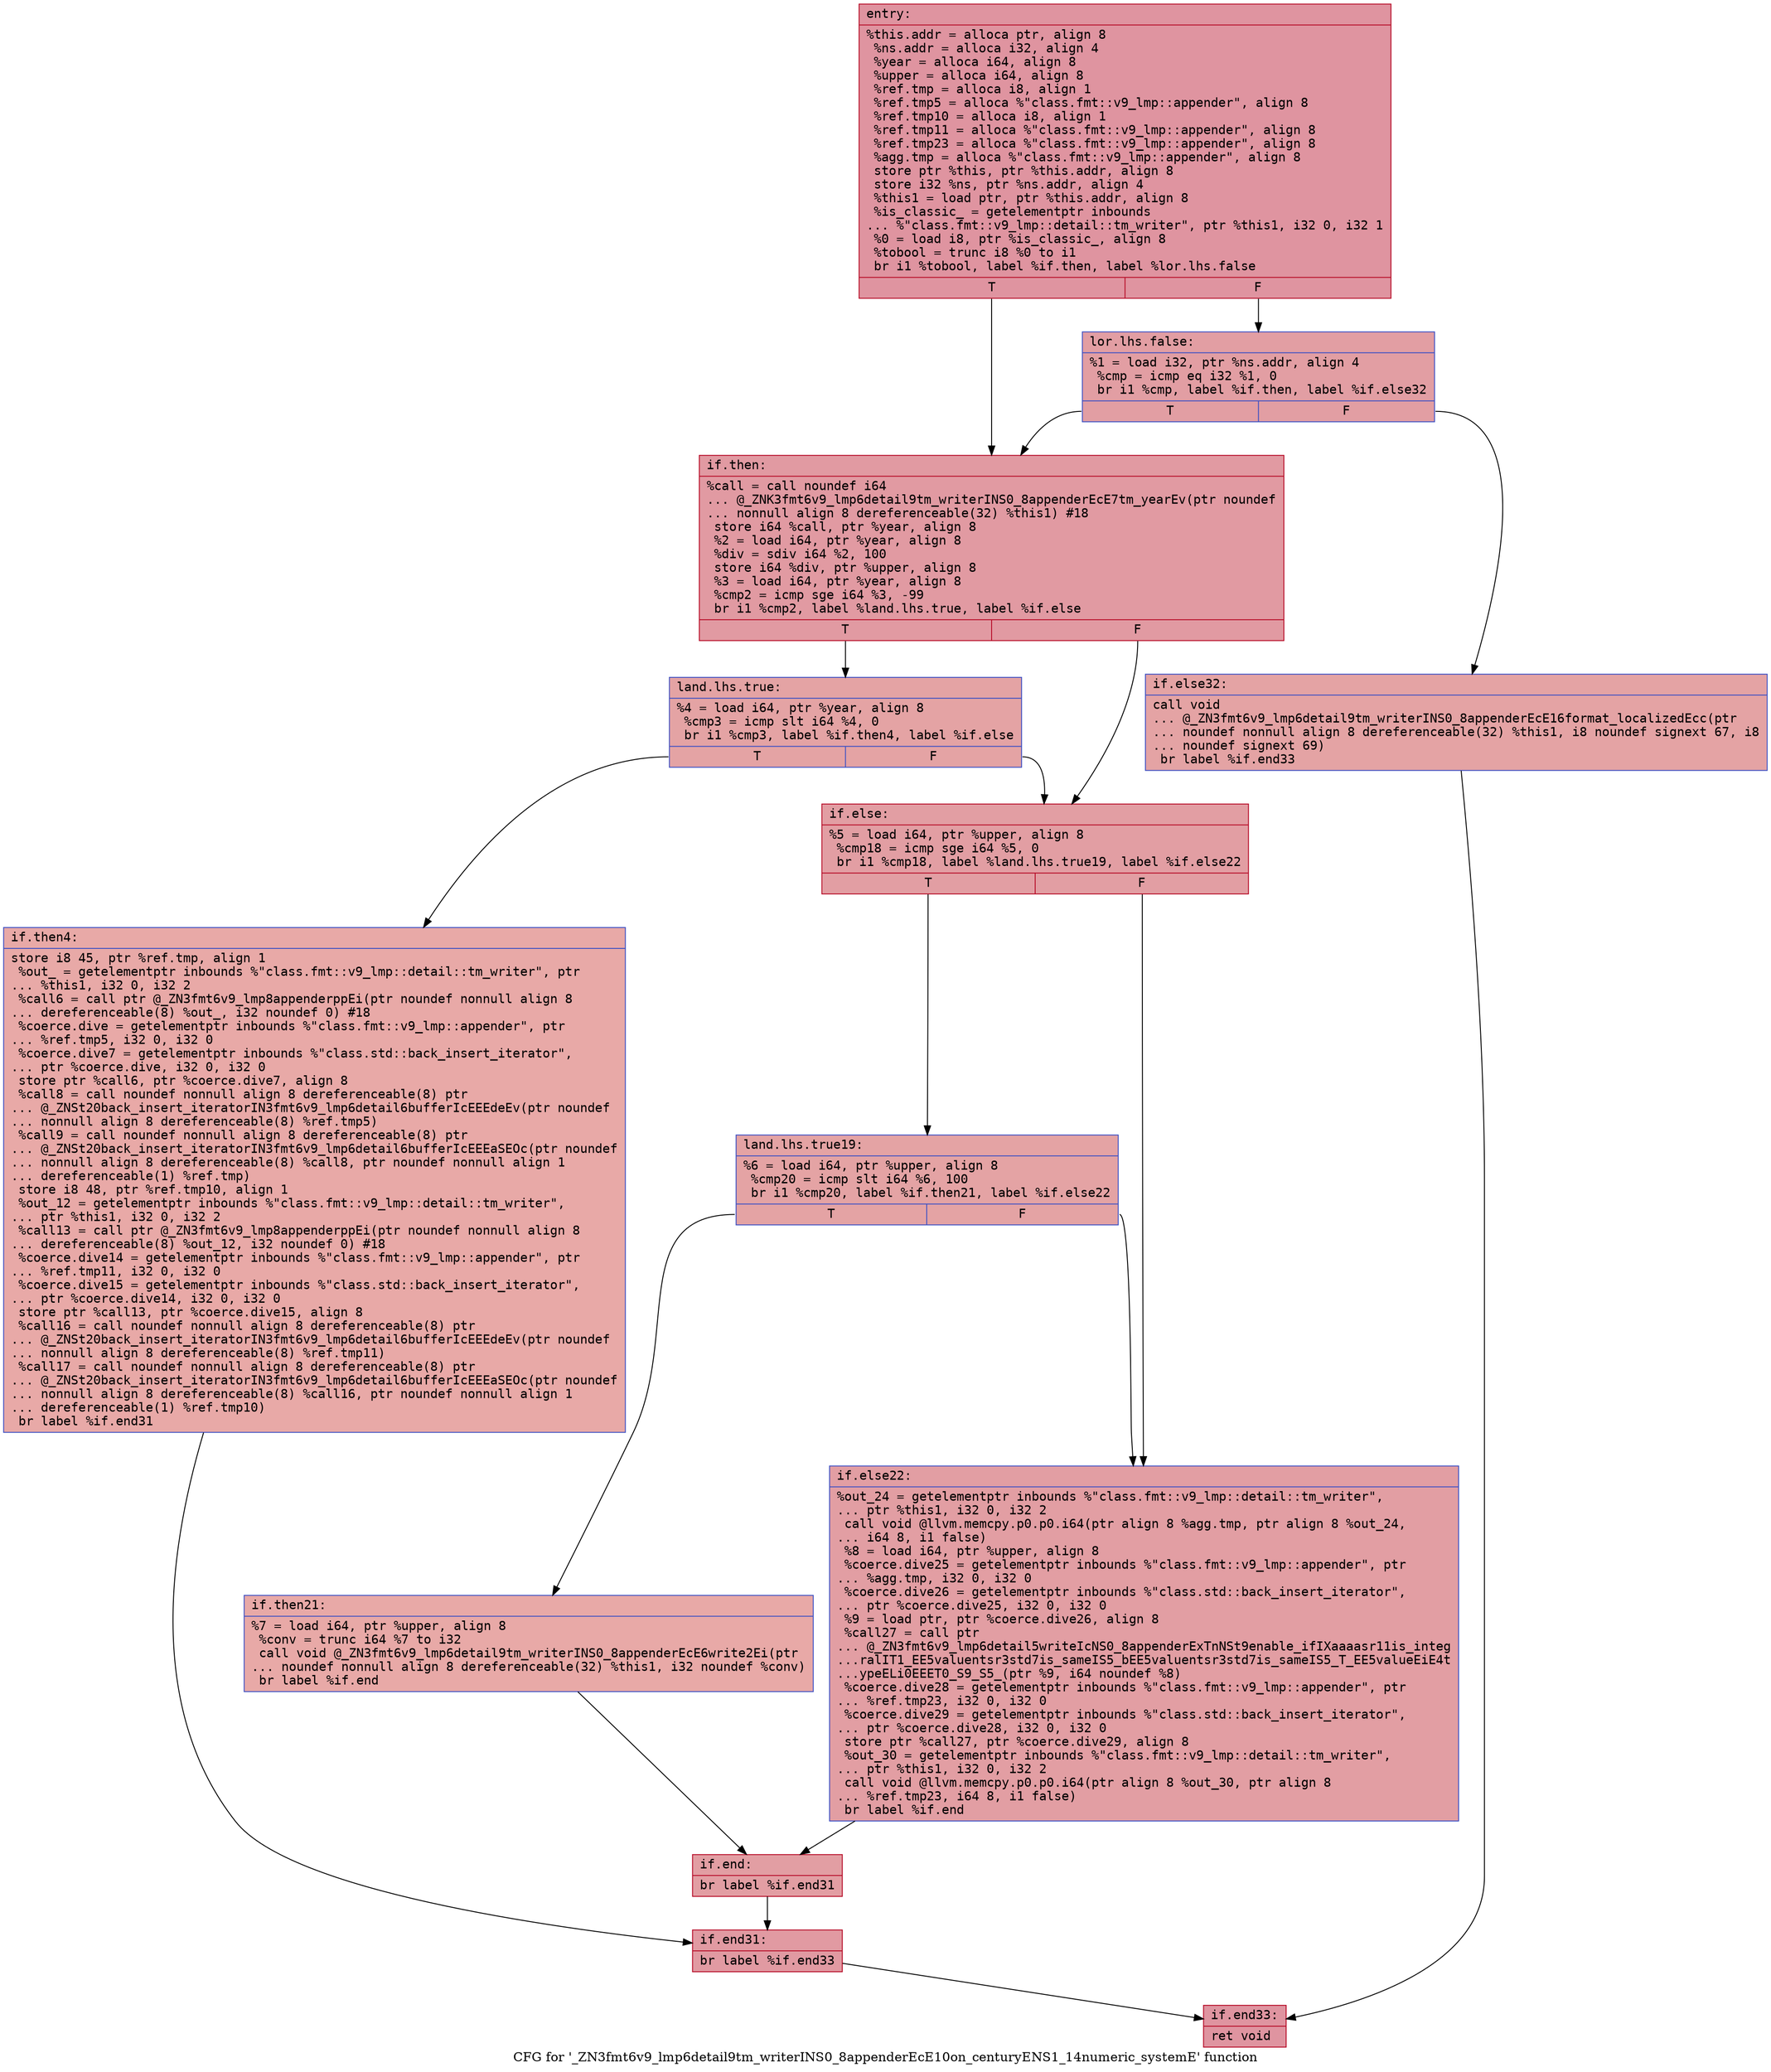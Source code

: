 digraph "CFG for '_ZN3fmt6v9_lmp6detail9tm_writerINS0_8appenderEcE10on_centuryENS1_14numeric_systemE' function" {
	label="CFG for '_ZN3fmt6v9_lmp6detail9tm_writerINS0_8appenderEcE10on_centuryENS1_14numeric_systemE' function";

	Node0x5584169594e0 [shape=record,color="#b70d28ff", style=filled, fillcolor="#b70d2870" fontname="Courier",label="{entry:\l|  %this.addr = alloca ptr, align 8\l  %ns.addr = alloca i32, align 4\l  %year = alloca i64, align 8\l  %upper = alloca i64, align 8\l  %ref.tmp = alloca i8, align 1\l  %ref.tmp5 = alloca %\"class.fmt::v9_lmp::appender\", align 8\l  %ref.tmp10 = alloca i8, align 1\l  %ref.tmp11 = alloca %\"class.fmt::v9_lmp::appender\", align 8\l  %ref.tmp23 = alloca %\"class.fmt::v9_lmp::appender\", align 8\l  %agg.tmp = alloca %\"class.fmt::v9_lmp::appender\", align 8\l  store ptr %this, ptr %this.addr, align 8\l  store i32 %ns, ptr %ns.addr, align 4\l  %this1 = load ptr, ptr %this.addr, align 8\l  %is_classic_ = getelementptr inbounds\l... %\"class.fmt::v9_lmp::detail::tm_writer\", ptr %this1, i32 0, i32 1\l  %0 = load i8, ptr %is_classic_, align 8\l  %tobool = trunc i8 %0 to i1\l  br i1 %tobool, label %if.then, label %lor.lhs.false\l|{<s0>T|<s1>F}}"];
	Node0x5584169594e0:s0 -> Node0x55841695a0a0[tooltip="entry -> if.then\nProbability 50.00%" ];
	Node0x5584169594e0:s1 -> Node0x55841695a110[tooltip="entry -> lor.lhs.false\nProbability 50.00%" ];
	Node0x55841695a110 [shape=record,color="#3d50c3ff", style=filled, fillcolor="#be242e70" fontname="Courier",label="{lor.lhs.false:\l|  %1 = load i32, ptr %ns.addr, align 4\l  %cmp = icmp eq i32 %1, 0\l  br i1 %cmp, label %if.then, label %if.else32\l|{<s0>T|<s1>F}}"];
	Node0x55841695a110:s0 -> Node0x55841695a0a0[tooltip="lor.lhs.false -> if.then\nProbability 37.50%" ];
	Node0x55841695a110:s1 -> Node0x55841695a370[tooltip="lor.lhs.false -> if.else32\nProbability 62.50%" ];
	Node0x55841695a0a0 [shape=record,color="#b70d28ff", style=filled, fillcolor="#bb1b2c70" fontname="Courier",label="{if.then:\l|  %call = call noundef i64\l... @_ZNK3fmt6v9_lmp6detail9tm_writerINS0_8appenderEcE7tm_yearEv(ptr noundef\l... nonnull align 8 dereferenceable(32) %this1) #18\l  store i64 %call, ptr %year, align 8\l  %2 = load i64, ptr %year, align 8\l  %div = sdiv i64 %2, 100\l  store i64 %div, ptr %upper, align 8\l  %3 = load i64, ptr %year, align 8\l  %cmp2 = icmp sge i64 %3, -99\l  br i1 %cmp2, label %land.lhs.true, label %if.else\l|{<s0>T|<s1>F}}"];
	Node0x55841695a0a0:s0 -> Node0x55841695a4a0[tooltip="if.then -> land.lhs.true\nProbability 50.00%" ];
	Node0x55841695a0a0:s1 -> Node0x55841695aa20[tooltip="if.then -> if.else\nProbability 50.00%" ];
	Node0x55841695a4a0 [shape=record,color="#3d50c3ff", style=filled, fillcolor="#c32e3170" fontname="Courier",label="{land.lhs.true:\l|  %4 = load i64, ptr %year, align 8\l  %cmp3 = icmp slt i64 %4, 0\l  br i1 %cmp3, label %if.then4, label %if.else\l|{<s0>T|<s1>F}}"];
	Node0x55841695a4a0:s0 -> Node0x558416959c70[tooltip="land.lhs.true -> if.then4\nProbability 37.50%" ];
	Node0x55841695a4a0:s1 -> Node0x55841695aa20[tooltip="land.lhs.true -> if.else\nProbability 62.50%" ];
	Node0x558416959c70 [shape=record,color="#3d50c3ff", style=filled, fillcolor="#ca3b3770" fontname="Courier",label="{if.then4:\l|  store i8 45, ptr %ref.tmp, align 1\l  %out_ = getelementptr inbounds %\"class.fmt::v9_lmp::detail::tm_writer\", ptr\l... %this1, i32 0, i32 2\l  %call6 = call ptr @_ZN3fmt6v9_lmp8appenderppEi(ptr noundef nonnull align 8\l... dereferenceable(8) %out_, i32 noundef 0) #18\l  %coerce.dive = getelementptr inbounds %\"class.fmt::v9_lmp::appender\", ptr\l... %ref.tmp5, i32 0, i32 0\l  %coerce.dive7 = getelementptr inbounds %\"class.std::back_insert_iterator\",\l... ptr %coerce.dive, i32 0, i32 0\l  store ptr %call6, ptr %coerce.dive7, align 8\l  %call8 = call noundef nonnull align 8 dereferenceable(8) ptr\l... @_ZNSt20back_insert_iteratorIN3fmt6v9_lmp6detail6bufferIcEEEdeEv(ptr noundef\l... nonnull align 8 dereferenceable(8) %ref.tmp5)\l  %call9 = call noundef nonnull align 8 dereferenceable(8) ptr\l... @_ZNSt20back_insert_iteratorIN3fmt6v9_lmp6detail6bufferIcEEEaSEOc(ptr noundef\l... nonnull align 8 dereferenceable(8) %call8, ptr noundef nonnull align 1\l... dereferenceable(1) %ref.tmp)\l  store i8 48, ptr %ref.tmp10, align 1\l  %out_12 = getelementptr inbounds %\"class.fmt::v9_lmp::detail::tm_writer\",\l... ptr %this1, i32 0, i32 2\l  %call13 = call ptr @_ZN3fmt6v9_lmp8appenderppEi(ptr noundef nonnull align 8\l... dereferenceable(8) %out_12, i32 noundef 0) #18\l  %coerce.dive14 = getelementptr inbounds %\"class.fmt::v9_lmp::appender\", ptr\l... %ref.tmp11, i32 0, i32 0\l  %coerce.dive15 = getelementptr inbounds %\"class.std::back_insert_iterator\",\l... ptr %coerce.dive14, i32 0, i32 0\l  store ptr %call13, ptr %coerce.dive15, align 8\l  %call16 = call noundef nonnull align 8 dereferenceable(8) ptr\l... @_ZNSt20back_insert_iteratorIN3fmt6v9_lmp6detail6bufferIcEEEdeEv(ptr noundef\l... nonnull align 8 dereferenceable(8) %ref.tmp11)\l  %call17 = call noundef nonnull align 8 dereferenceable(8) ptr\l... @_ZNSt20back_insert_iteratorIN3fmt6v9_lmp6detail6bufferIcEEEaSEOc(ptr noundef\l... nonnull align 8 dereferenceable(8) %call16, ptr noundef nonnull align 1\l... dereferenceable(1) %ref.tmp10)\l  br label %if.end31\l}"];
	Node0x558416959c70 -> Node0x55841695bc20[tooltip="if.then4 -> if.end31\nProbability 100.00%" ];
	Node0x55841695aa20 [shape=record,color="#b70d28ff", style=filled, fillcolor="#be242e70" fontname="Courier",label="{if.else:\l|  %5 = load i64, ptr %upper, align 8\l  %cmp18 = icmp sge i64 %5, 0\l  br i1 %cmp18, label %land.lhs.true19, label %if.else22\l|{<s0>T|<s1>F}}"];
	Node0x55841695aa20:s0 -> Node0x55841695c060[tooltip="if.else -> land.lhs.true19\nProbability 50.00%" ];
	Node0x55841695aa20:s1 -> Node0x55841695c0e0[tooltip="if.else -> if.else22\nProbability 50.00%" ];
	Node0x55841695c060 [shape=record,color="#3d50c3ff", style=filled, fillcolor="#c32e3170" fontname="Courier",label="{land.lhs.true19:\l|  %6 = load i64, ptr %upper, align 8\l  %cmp20 = icmp slt i64 %6, 100\l  br i1 %cmp20, label %if.then21, label %if.else22\l|{<s0>T|<s1>F}}"];
	Node0x55841695c060:s0 -> Node0x55841695c3d0[tooltip="land.lhs.true19 -> if.then21\nProbability 50.00%" ];
	Node0x55841695c060:s1 -> Node0x55841695c0e0[tooltip="land.lhs.true19 -> if.else22\nProbability 50.00%" ];
	Node0x55841695c3d0 [shape=record,color="#3d50c3ff", style=filled, fillcolor="#ca3b3770" fontname="Courier",label="{if.then21:\l|  %7 = load i64, ptr %upper, align 8\l  %conv = trunc i64 %7 to i32\l  call void @_ZN3fmt6v9_lmp6detail9tm_writerINS0_8appenderEcE6write2Ei(ptr\l... noundef nonnull align 8 dereferenceable(32) %this1, i32 noundef %conv)\l  br label %if.end\l}"];
	Node0x55841695c3d0 -> Node0x55841695c5e0[tooltip="if.then21 -> if.end\nProbability 100.00%" ];
	Node0x55841695c0e0 [shape=record,color="#3d50c3ff", style=filled, fillcolor="#be242e70" fontname="Courier",label="{if.else22:\l|  %out_24 = getelementptr inbounds %\"class.fmt::v9_lmp::detail::tm_writer\",\l... ptr %this1, i32 0, i32 2\l  call void @llvm.memcpy.p0.p0.i64(ptr align 8 %agg.tmp, ptr align 8 %out_24,\l... i64 8, i1 false)\l  %8 = load i64, ptr %upper, align 8\l  %coerce.dive25 = getelementptr inbounds %\"class.fmt::v9_lmp::appender\", ptr\l... %agg.tmp, i32 0, i32 0\l  %coerce.dive26 = getelementptr inbounds %\"class.std::back_insert_iterator\",\l... ptr %coerce.dive25, i32 0, i32 0\l  %9 = load ptr, ptr %coerce.dive26, align 8\l  %call27 = call ptr\l... @_ZN3fmt6v9_lmp6detail5writeIcNS0_8appenderExTnNSt9enable_ifIXaaaasr11is_integ\l...ralIT1_EE5valuentsr3std7is_sameIS5_bEE5valuentsr3std7is_sameIS5_T_EE5valueEiE4t\l...ypeELi0EEET0_S9_S5_(ptr %9, i64 noundef %8)\l  %coerce.dive28 = getelementptr inbounds %\"class.fmt::v9_lmp::appender\", ptr\l... %ref.tmp23, i32 0, i32 0\l  %coerce.dive29 = getelementptr inbounds %\"class.std::back_insert_iterator\",\l... ptr %coerce.dive28, i32 0, i32 0\l  store ptr %call27, ptr %coerce.dive29, align 8\l  %out_30 = getelementptr inbounds %\"class.fmt::v9_lmp::detail::tm_writer\",\l... ptr %this1, i32 0, i32 2\l  call void @llvm.memcpy.p0.p0.i64(ptr align 8 %out_30, ptr align 8\l... %ref.tmp23, i64 8, i1 false)\l  br label %if.end\l}"];
	Node0x55841695c0e0 -> Node0x55841695c5e0[tooltip="if.else22 -> if.end\nProbability 100.00%" ];
	Node0x55841695c5e0 [shape=record,color="#b70d28ff", style=filled, fillcolor="#be242e70" fontname="Courier",label="{if.end:\l|  br label %if.end31\l}"];
	Node0x55841695c5e0 -> Node0x55841695bc20[tooltip="if.end -> if.end31\nProbability 100.00%" ];
	Node0x55841695bc20 [shape=record,color="#b70d28ff", style=filled, fillcolor="#bb1b2c70" fontname="Courier",label="{if.end31:\l|  br label %if.end33\l}"];
	Node0x55841695bc20 -> Node0x55841695d880[tooltip="if.end31 -> if.end33\nProbability 100.00%" ];
	Node0x55841695a370 [shape=record,color="#3d50c3ff", style=filled, fillcolor="#c32e3170" fontname="Courier",label="{if.else32:\l|  call void\l... @_ZN3fmt6v9_lmp6detail9tm_writerINS0_8appenderEcE16format_localizedEcc(ptr\l... noundef nonnull align 8 dereferenceable(32) %this1, i8 noundef signext 67, i8\l... noundef signext 69)\l  br label %if.end33\l}"];
	Node0x55841695a370 -> Node0x55841695d880[tooltip="if.else32 -> if.end33\nProbability 100.00%" ];
	Node0x55841695d880 [shape=record,color="#b70d28ff", style=filled, fillcolor="#b70d2870" fontname="Courier",label="{if.end33:\l|  ret void\l}"];
}
